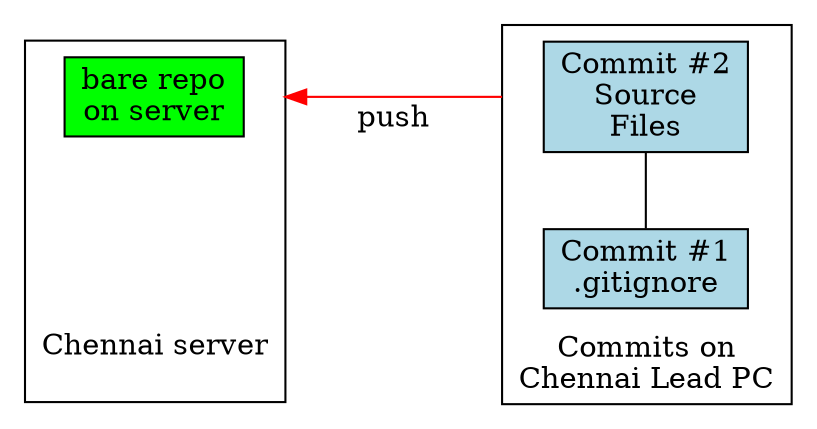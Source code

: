
    digraph G {
        rankdir = BT
        splines=false
        nodesep = 1.0
        edge [dir=none]

        compound = true

        subgraph clusterCS {
            label="Chennai server\n\ \ \ "

            cs2 [shape=box, label="bare repo\non server", style=filled, fillcolor=green]
            node [style=invis]
            edge [style=invis]
            cs1 -> cs2
        }
        subgraph clusterCL {
            label="Commits on\nChennai Lead PC"

            node [shape=box, style=rounded, style=filled, fillcolor=lightblue]
            c1 [label = "Commit #1\n.gitignore"]
            c2 [label = "Commit #2\nSource\nFiles"]
            c1 -> c2
        }

        cs2 -> c2 [lhead=clusterCL, ltail=clusterCS, label = "push", dir=back, color=red, constraint = false]
    }
